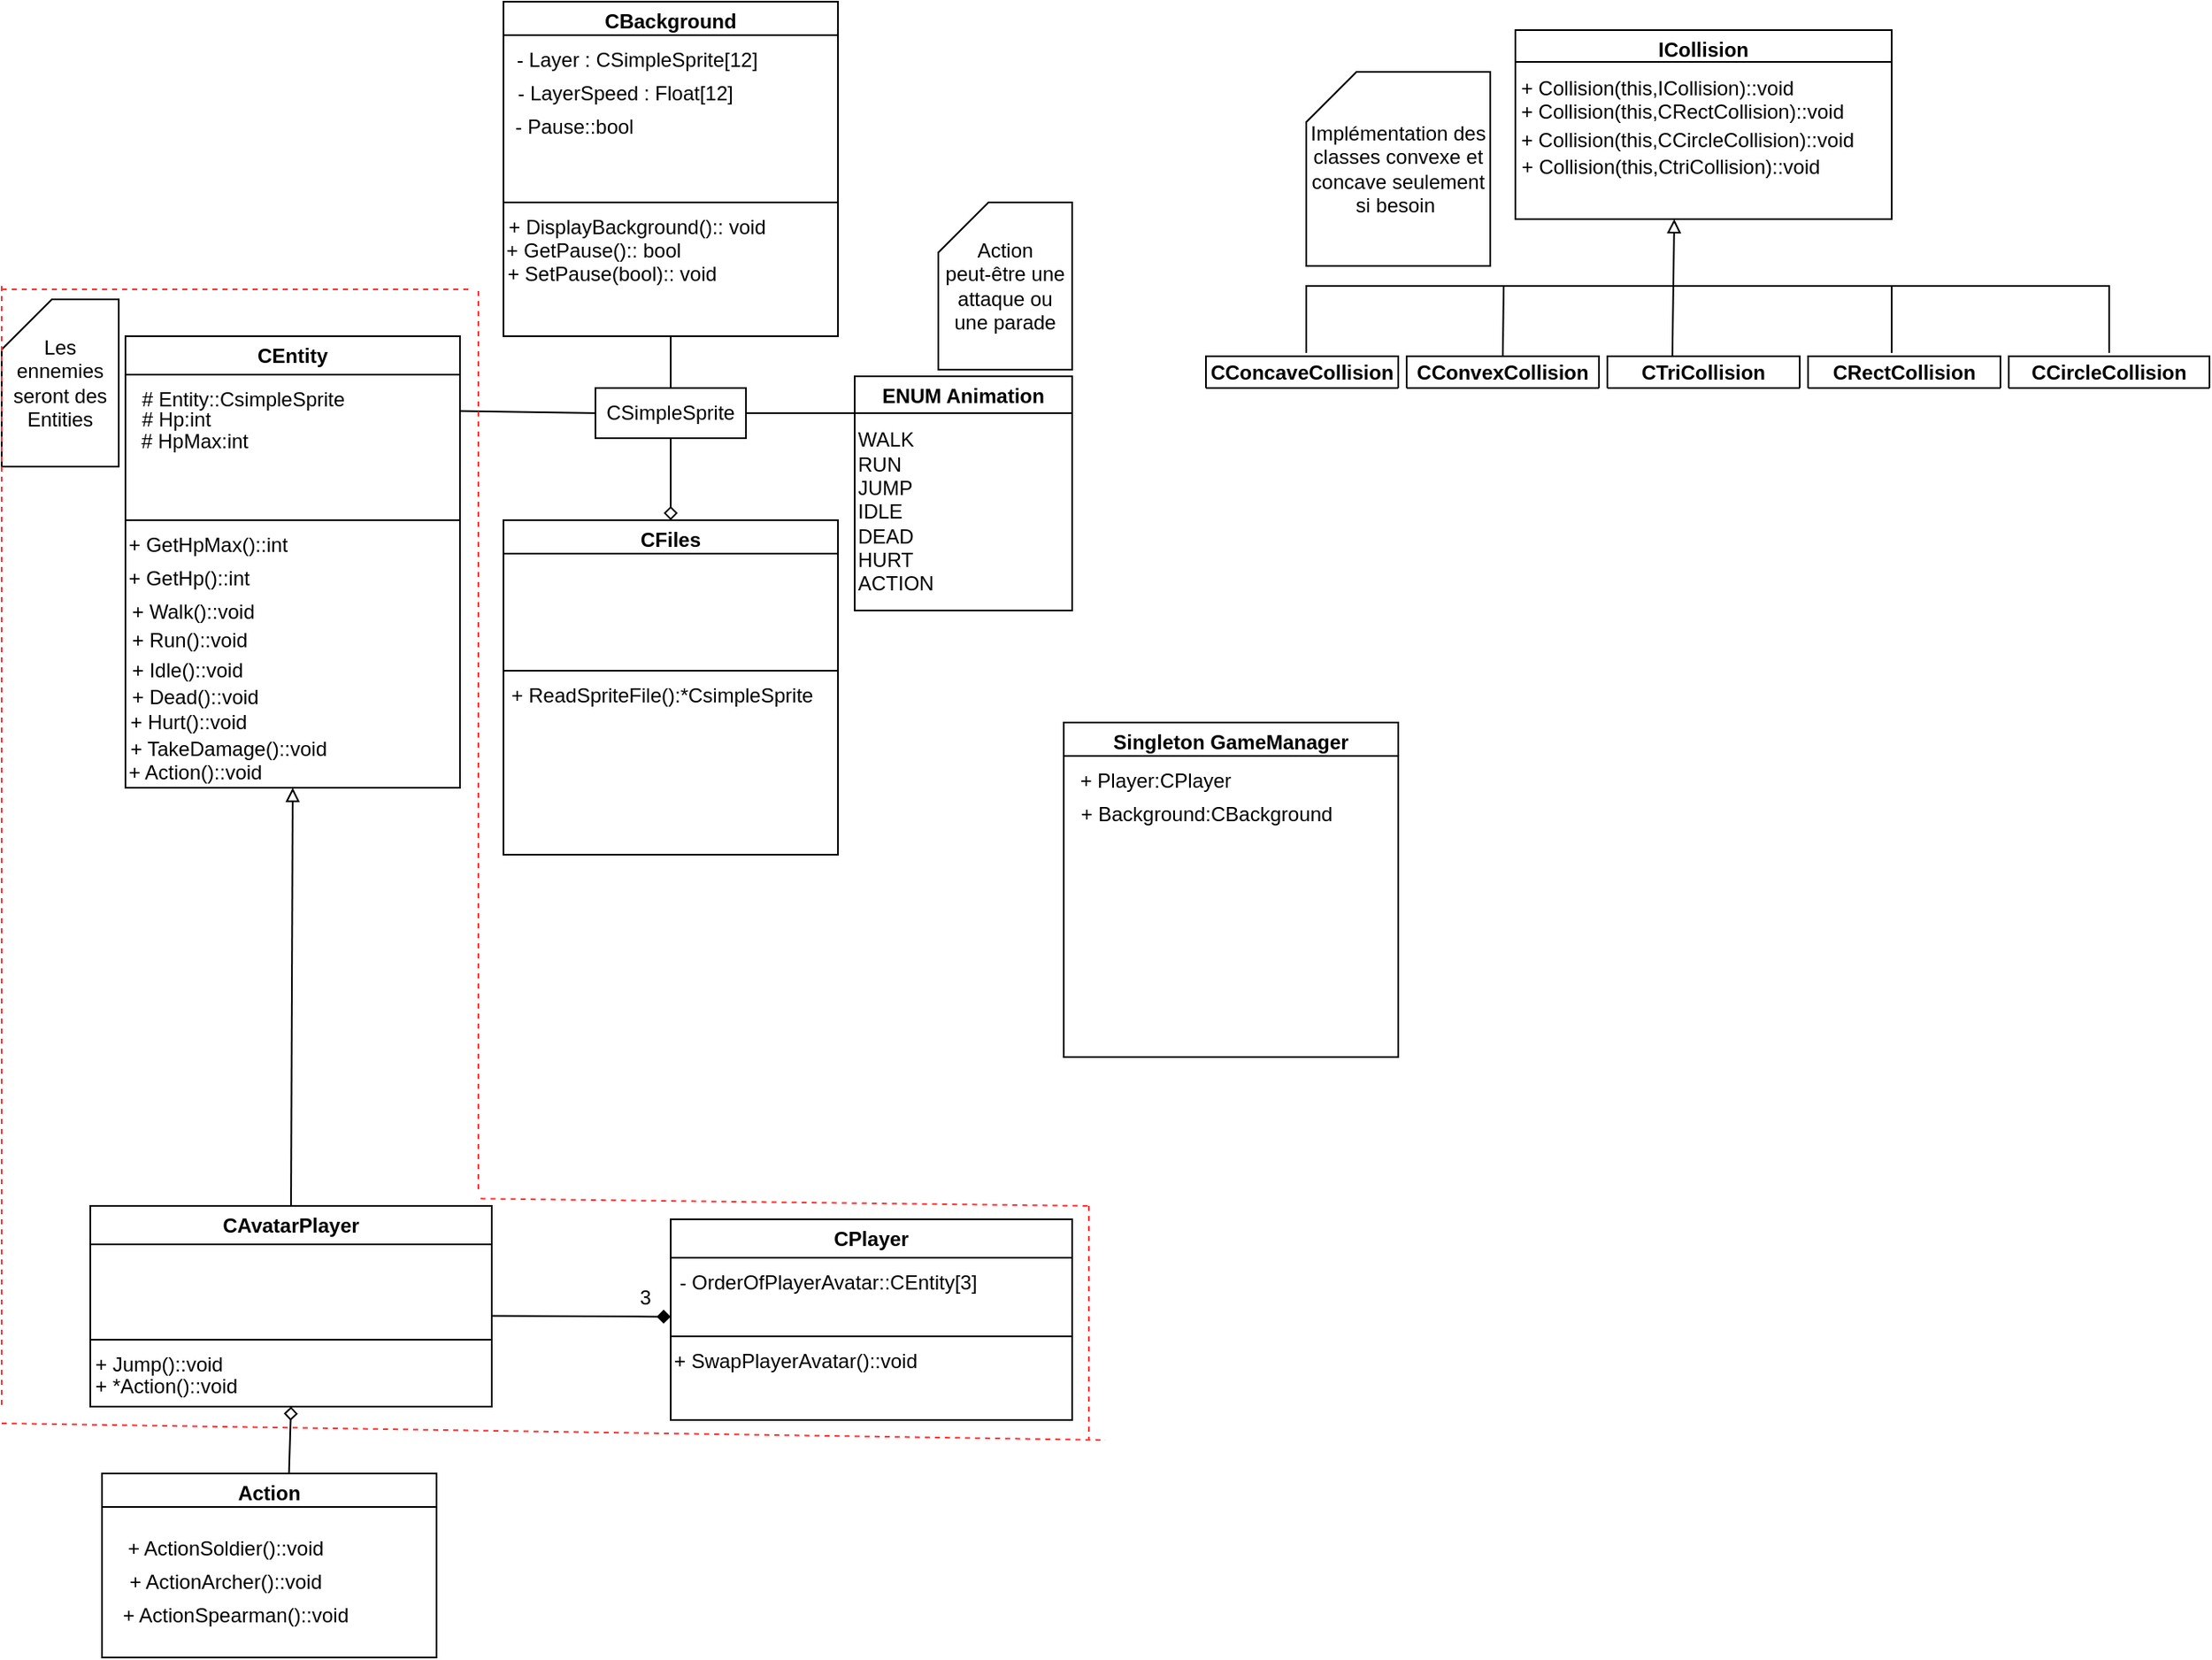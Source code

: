 <mxfile version="22.0.8" type="device">
  <diagram name="Page-1" id="J5I8JMpo1Fss3Qn1M1Y3">
    <mxGraphModel dx="968" dy="1716" grid="1" gridSize="10" guides="1" tooltips="1" connect="1" arrows="1" fold="1" page="1" pageScale="1" pageWidth="827" pageHeight="1169" math="0" shadow="0">
      <root>
        <mxCell id="0" />
        <mxCell id="1" parent="0" />
        <mxCell id="0VWpUCWm_R2JJIhTL1LI-3" value="CSimpleSprite" style="rounded=0;whiteSpace=wrap;html=1;" parent="1" vertex="1">
          <mxGeometry x="535" y="41" width="90" height="30" as="geometry" />
        </mxCell>
        <mxCell id="0VWpUCWm_R2JJIhTL1LI-5" value="CPlayer" style="swimlane;whiteSpace=wrap;html=1;" parent="1" vertex="1">
          <mxGeometry x="580" y="538" width="240" height="120" as="geometry">
            <mxRectangle x="290" y="181" width="90" height="30" as="alternateBounds" />
          </mxGeometry>
        </mxCell>
        <mxCell id="0VWpUCWm_R2JJIhTL1LI-7" value="" style="whiteSpace=wrap;html=1;align=left;" parent="0VWpUCWm_R2JJIhTL1LI-5" vertex="1">
          <mxGeometry y="23" width="240" height="47" as="geometry" />
        </mxCell>
        <mxCell id="0VWpUCWm_R2JJIhTL1LI-15" value="" style="whiteSpace=wrap;html=1;align=left;" parent="0VWpUCWm_R2JJIhTL1LI-5" vertex="1">
          <mxGeometry y="70" width="240" height="50" as="geometry" />
        </mxCell>
        <mxCell id="0VWpUCWm_R2JJIhTL1LI-55" value="&amp;nbsp;- OrderOfPlayerAvatar::CEntity[3]" style="text;html=1;strokeColor=none;fillColor=none;align=left;verticalAlign=middle;whiteSpace=wrap;rounded=0;" parent="0VWpUCWm_R2JJIhTL1LI-5" vertex="1">
          <mxGeometry y="23" width="230" height="30" as="geometry" />
        </mxCell>
        <mxCell id="0VWpUCWm_R2JJIhTL1LI-63" value="+ SwapPlayerAvatar()::void" style="text;html=1;strokeColor=none;fillColor=none;align=left;verticalAlign=middle;whiteSpace=wrap;rounded=0;" parent="0VWpUCWm_R2JJIhTL1LI-5" vertex="1">
          <mxGeometry y="70" width="200" height="30" as="geometry" />
        </mxCell>
        <mxCell id="0VWpUCWm_R2JJIhTL1LI-12" value="ENUM Animation" style="swimlane;whiteSpace=wrap;html=1;" parent="1" vertex="1">
          <mxGeometry x="690" y="34" width="130" height="140" as="geometry" />
        </mxCell>
        <mxCell id="0VWpUCWm_R2JJIhTL1LI-13" value="WALK&lt;br&gt;RUN&lt;br&gt;JUMP&lt;br&gt;IDLE&lt;br&gt;DEAD&lt;br&gt;HURT&lt;br&gt;ACTION" style="whiteSpace=wrap;html=1;align=left;" parent="0VWpUCWm_R2JJIhTL1LI-12" vertex="1">
          <mxGeometry y="22" width="130" height="118" as="geometry" />
        </mxCell>
        <mxCell id="0VWpUCWm_R2JJIhTL1LI-32" value="CAvatarPlayer" style="swimlane;whiteSpace=wrap;html=1;startSize=23;" parent="1" vertex="1">
          <mxGeometry x="233" y="530" width="240" height="120" as="geometry">
            <mxRectangle x="290" y="181" width="90" height="30" as="alternateBounds" />
          </mxGeometry>
        </mxCell>
        <mxCell id="0VWpUCWm_R2JJIhTL1LI-33" value="" style="whiteSpace=wrap;html=1;align=left;" parent="0VWpUCWm_R2JJIhTL1LI-32" vertex="1">
          <mxGeometry y="23" width="240" height="57" as="geometry" />
        </mxCell>
        <mxCell id="0VWpUCWm_R2JJIhTL1LI-35" value="" style="whiteSpace=wrap;html=1;align=left;" parent="0VWpUCWm_R2JJIhTL1LI-32" vertex="1">
          <mxGeometry y="80" width="240" height="40" as="geometry" />
        </mxCell>
        <mxCell id="0VWpUCWm_R2JJIhTL1LI-61" value="+ Jump()::void" style="text;html=1;strokeColor=none;fillColor=none;align=left;verticalAlign=middle;whiteSpace=wrap;rounded=0;" parent="0VWpUCWm_R2JJIhTL1LI-32" vertex="1">
          <mxGeometry x="1" y="80" width="88" height="30" as="geometry" />
        </mxCell>
        <mxCell id="0VWpUCWm_R2JJIhTL1LI-64" value="+ *Action()::void" style="text;html=1;strokeColor=none;fillColor=none;align=left;verticalAlign=middle;whiteSpace=wrap;rounded=0;" parent="0VWpUCWm_R2JJIhTL1LI-32" vertex="1">
          <mxGeometry x="1" y="93" width="88" height="30" as="geometry" />
        </mxCell>
        <mxCell id="0VWpUCWm_R2JJIhTL1LI-41" value="CEntity" style="swimlane;whiteSpace=wrap;html=1;" parent="1" vertex="1">
          <mxGeometry x="254" y="10" width="200" height="200" as="geometry" />
        </mxCell>
        <mxCell id="0VWpUCWm_R2JJIhTL1LI-42" value="" style="whiteSpace=wrap;html=1;" parent="0VWpUCWm_R2JJIhTL1LI-41" vertex="1">
          <mxGeometry y="23" width="200" height="87" as="geometry" />
        </mxCell>
        <mxCell id="0VWpUCWm_R2JJIhTL1LI-46" value="# Entity::CsimpleSprite" style="text;html=1;align=center;verticalAlign=middle;resizable=0;points=[];autosize=1;strokeColor=none;fillColor=none;" parent="0VWpUCWm_R2JJIhTL1LI-41" vertex="1">
          <mxGeometry y="23" width="140" height="30" as="geometry" />
        </mxCell>
        <mxCell id="0VWpUCWm_R2JJIhTL1LI-43" value="" style="whiteSpace=wrap;html=1;" parent="1" vertex="1">
          <mxGeometry x="254" y="120" width="200" height="160" as="geometry" />
        </mxCell>
        <mxCell id="0VWpUCWm_R2JJIhTL1LI-44" value="# Hp:int" style="text;html=1;align=center;verticalAlign=middle;resizable=0;points=[];autosize=1;strokeColor=none;fillColor=none;" parent="1" vertex="1">
          <mxGeometry x="254" y="45" width="60" height="30" as="geometry" />
        </mxCell>
        <mxCell id="0VWpUCWm_R2JJIhTL1LI-45" value="# HpMax:int" style="text;html=1;align=center;verticalAlign=middle;resizable=0;points=[];autosize=1;strokeColor=none;fillColor=none;" parent="1" vertex="1">
          <mxGeometry x="250" y="58" width="90" height="30" as="geometry" />
        </mxCell>
        <mxCell id="0VWpUCWm_R2JJIhTL1LI-47" value="+ GetHpMax()::int" style="text;html=1;strokeColor=none;fillColor=none;align=left;verticalAlign=middle;whiteSpace=wrap;rounded=0;" parent="1" vertex="1">
          <mxGeometry x="254" y="120" width="200" height="30" as="geometry" />
        </mxCell>
        <mxCell id="0VWpUCWm_R2JJIhTL1LI-48" value="+ GetHp()::int" style="text;html=1;strokeColor=none;fillColor=none;align=left;verticalAlign=middle;whiteSpace=wrap;rounded=0;" parent="1" vertex="1">
          <mxGeometry x="254" y="140" width="200" height="30" as="geometry" />
        </mxCell>
        <mxCell id="0VWpUCWm_R2JJIhTL1LI-49" value="+ Walk()::void" style="text;html=1;strokeColor=none;fillColor=none;align=left;verticalAlign=middle;whiteSpace=wrap;rounded=0;" parent="1" vertex="1">
          <mxGeometry x="256" y="160" width="88" height="30" as="geometry" />
        </mxCell>
        <mxCell id="0VWpUCWm_R2JJIhTL1LI-50" value="+ Run()::void" style="text;html=1;strokeColor=none;fillColor=none;align=left;verticalAlign=middle;whiteSpace=wrap;rounded=0;" parent="1" vertex="1">
          <mxGeometry x="256" y="177" width="88" height="30" as="geometry" />
        </mxCell>
        <mxCell id="0VWpUCWm_R2JJIhTL1LI-51" value="+ Idle()::void" style="text;html=1;strokeColor=none;fillColor=none;align=left;verticalAlign=middle;whiteSpace=wrap;rounded=0;" parent="1" vertex="1">
          <mxGeometry x="256" y="195" width="88" height="30" as="geometry" />
        </mxCell>
        <mxCell id="0VWpUCWm_R2JJIhTL1LI-52" value="+ Dead()::void" style="text;html=1;strokeColor=none;fillColor=none;align=left;verticalAlign=middle;whiteSpace=wrap;rounded=0;" parent="1" vertex="1">
          <mxGeometry x="256" y="211" width="88" height="30" as="geometry" />
        </mxCell>
        <mxCell id="0VWpUCWm_R2JJIhTL1LI-53" value="+ Hurt()::void" style="text;html=1;strokeColor=none;fillColor=none;align=left;verticalAlign=middle;whiteSpace=wrap;rounded=0;" parent="1" vertex="1">
          <mxGeometry x="255" y="226" width="88" height="30" as="geometry" />
        </mxCell>
        <mxCell id="0VWpUCWm_R2JJIhTL1LI-60" value="+ TakeDamage()::void" style="text;html=1;strokeColor=none;fillColor=none;align=left;verticalAlign=middle;whiteSpace=wrap;rounded=0;" parent="1" vertex="1">
          <mxGeometry x="255" y="242" width="125" height="30" as="geometry" />
        </mxCell>
        <mxCell id="0VWpUCWm_R2JJIhTL1LI-70" value="+ Action()::void" style="text;html=1;strokeColor=none;fillColor=none;align=left;verticalAlign=middle;whiteSpace=wrap;rounded=0;" parent="1" vertex="1">
          <mxGeometry x="254" y="256" width="88" height="30" as="geometry" />
        </mxCell>
        <mxCell id="0VWpUCWm_R2JJIhTL1LI-71" value="" style="endArrow=block;html=1;rounded=0;entryX=0.5;entryY=1;entryDx=0;entryDy=0;exitX=0.5;exitY=0;exitDx=0;exitDy=0;endFill=0;" parent="1" source="0VWpUCWm_R2JJIhTL1LI-32" target="0VWpUCWm_R2JJIhTL1LI-43" edge="1">
          <mxGeometry width="50" height="50" relative="1" as="geometry">
            <mxPoint x="390" y="350" as="sourcePoint" />
            <mxPoint x="440" y="300" as="targetPoint" />
          </mxGeometry>
        </mxCell>
        <mxCell id="0VWpUCWm_R2JJIhTL1LI-72" value="" style="endArrow=diamond;html=1;rounded=0;exitX=1;exitY=0.75;exitDx=0;exitDy=0;entryX=0;entryY=0.75;entryDx=0;entryDy=0;endFill=1;" parent="1" source="0VWpUCWm_R2JJIhTL1LI-33" target="0VWpUCWm_R2JJIhTL1LI-7" edge="1">
          <mxGeometry width="50" height="50" relative="1" as="geometry">
            <mxPoint x="500" y="610" as="sourcePoint" />
            <mxPoint x="550" y="560" as="targetPoint" />
          </mxGeometry>
        </mxCell>
        <mxCell id="0VWpUCWm_R2JJIhTL1LI-73" value="3" style="text;html=1;strokeColor=none;fillColor=none;align=center;verticalAlign=middle;whiteSpace=wrap;rounded=0;" parent="1" vertex="1">
          <mxGeometry x="535" y="570" width="60" height="30" as="geometry" />
        </mxCell>
        <mxCell id="0VWpUCWm_R2JJIhTL1LI-74" value="" style="endArrow=none;html=1;rounded=0;entryX=0;entryY=0.5;entryDx=0;entryDy=0;exitX=1;exitY=0.25;exitDx=0;exitDy=0;" parent="1" source="0VWpUCWm_R2JJIhTL1LI-42" target="0VWpUCWm_R2JJIhTL1LI-3" edge="1">
          <mxGeometry width="50" height="50" relative="1" as="geometry">
            <mxPoint x="450" y="70" as="sourcePoint" />
            <mxPoint x="560" y="110" as="targetPoint" />
          </mxGeometry>
        </mxCell>
        <mxCell id="0VWpUCWm_R2JJIhTL1LI-75" value="" style="endArrow=none;html=1;rounded=0;exitX=1;exitY=0.5;exitDx=0;exitDy=0;entryX=0;entryY=0;entryDx=0;entryDy=0;" parent="1" source="0VWpUCWm_R2JJIhTL1LI-3" target="0VWpUCWm_R2JJIhTL1LI-13" edge="1">
          <mxGeometry width="50" height="50" relative="1" as="geometry">
            <mxPoint x="630" y="90" as="sourcePoint" />
            <mxPoint x="680" y="40" as="targetPoint" />
          </mxGeometry>
        </mxCell>
        <mxCell id="0VWpUCWm_R2JJIhTL1LI-76" value="Les ennemies seront des Entities" style="shape=card;whiteSpace=wrap;html=1;" parent="1" vertex="1">
          <mxGeometry x="180" y="-12" width="70" height="100" as="geometry" />
        </mxCell>
        <mxCell id="0VWpUCWm_R2JJIhTL1LI-78" value="CFiles" style="swimlane;whiteSpace=wrap;html=1;" parent="1" vertex="1">
          <mxGeometry x="480" y="120" width="200" height="200" as="geometry" />
        </mxCell>
        <mxCell id="0VWpUCWm_R2JJIhTL1LI-79" value="" style="rounded=0;whiteSpace=wrap;html=1;" parent="0VWpUCWm_R2JJIhTL1LI-78" vertex="1">
          <mxGeometry y="20" width="200" height="70" as="geometry" />
        </mxCell>
        <mxCell id="0VWpUCWm_R2JJIhTL1LI-80" value="" style="whiteSpace=wrap;html=1;" parent="0VWpUCWm_R2JJIhTL1LI-78" vertex="1">
          <mxGeometry y="90" width="200" height="110" as="geometry" />
        </mxCell>
        <mxCell id="0VWpUCWm_R2JJIhTL1LI-81" value="+ ReadSpriteFile():*CsimpleSprite" style="text;html=1;strokeColor=none;fillColor=none;align=center;verticalAlign=middle;whiteSpace=wrap;rounded=0;" parent="0VWpUCWm_R2JJIhTL1LI-78" vertex="1">
          <mxGeometry y="90" width="190" height="30" as="geometry" />
        </mxCell>
        <mxCell id="0VWpUCWm_R2JJIhTL1LI-82" value="" style="endArrow=diamond;html=1;rounded=0;entryX=0.5;entryY=0;entryDx=0;entryDy=0;exitX=0.5;exitY=1;exitDx=0;exitDy=0;endFill=0;" parent="1" source="0VWpUCWm_R2JJIhTL1LI-3" target="0VWpUCWm_R2JJIhTL1LI-78" edge="1">
          <mxGeometry width="50" height="50" relative="1" as="geometry">
            <mxPoint x="540" y="150" as="sourcePoint" />
            <mxPoint x="590" y="100" as="targetPoint" />
          </mxGeometry>
        </mxCell>
        <mxCell id="0VWpUCWm_R2JJIhTL1LI-83" value="Singleton GameManager" style="swimlane;whiteSpace=wrap;html=1;" parent="1" vertex="1">
          <mxGeometry x="815" y="241" width="200" height="200" as="geometry" />
        </mxCell>
        <mxCell id="0VWpUCWm_R2JJIhTL1LI-84" value="" style="whiteSpace=wrap;html=1;" parent="0VWpUCWm_R2JJIhTL1LI-83" vertex="1">
          <mxGeometry y="20" width="200" height="180" as="geometry" />
        </mxCell>
        <mxCell id="0VWpUCWm_R2JJIhTL1LI-85" value="+ Player:CPlayer" style="text;html=1;strokeColor=none;fillColor=none;align=center;verticalAlign=middle;whiteSpace=wrap;rounded=0;" parent="0VWpUCWm_R2JJIhTL1LI-83" vertex="1">
          <mxGeometry y="20" width="110" height="30" as="geometry" />
        </mxCell>
        <mxCell id="xN__SMMDGQALjm_YiUyy-16" value="+ Background:CBackground" style="text;html=1;strokeColor=none;fillColor=none;align=center;verticalAlign=middle;whiteSpace=wrap;rounded=0;" vertex="1" parent="0VWpUCWm_R2JJIhTL1LI-83">
          <mxGeometry y="40" width="171" height="30" as="geometry" />
        </mxCell>
        <mxCell id="xN__SMMDGQALjm_YiUyy-3" value="Action peut-être une attaque ou une parade" style="shape=card;whiteSpace=wrap;html=1;" vertex="1" parent="1">
          <mxGeometry x="740" y="-70" width="80" height="100" as="geometry" />
        </mxCell>
        <mxCell id="xN__SMMDGQALjm_YiUyy-4" value="CBackground" style="swimlane;whiteSpace=wrap;html=1;" vertex="1" parent="1">
          <mxGeometry x="480" y="-190" width="200" height="200" as="geometry" />
        </mxCell>
        <mxCell id="xN__SMMDGQALjm_YiUyy-5" value="" style="whiteSpace=wrap;html=1;" vertex="1" parent="xN__SMMDGQALjm_YiUyy-4">
          <mxGeometry y="20" width="200" height="100" as="geometry" />
        </mxCell>
        <mxCell id="xN__SMMDGQALjm_YiUyy-7" value="" style="whiteSpace=wrap;html=1;" vertex="1" parent="xN__SMMDGQALjm_YiUyy-4">
          <mxGeometry y="120" width="200" height="80" as="geometry" />
        </mxCell>
        <mxCell id="xN__SMMDGQALjm_YiUyy-13" value="- Layer : CSimpleSprite[12]" style="text;html=1;strokeColor=none;fillColor=none;align=center;verticalAlign=middle;whiteSpace=wrap;rounded=0;" vertex="1" parent="xN__SMMDGQALjm_YiUyy-4">
          <mxGeometry y="20" width="160" height="30" as="geometry" />
        </mxCell>
        <mxCell id="xN__SMMDGQALjm_YiUyy-14" value="- LayerSpeed : Float[12]" style="text;html=1;strokeColor=none;fillColor=none;align=center;verticalAlign=middle;whiteSpace=wrap;rounded=0;" vertex="1" parent="xN__SMMDGQALjm_YiUyy-4">
          <mxGeometry x="-2" y="40" width="150" height="30" as="geometry" />
        </mxCell>
        <mxCell id="xN__SMMDGQALjm_YiUyy-15" value="+ DisplayBackground():: void" style="text;html=1;strokeColor=none;fillColor=none;align=center;verticalAlign=middle;whiteSpace=wrap;rounded=0;" vertex="1" parent="xN__SMMDGQALjm_YiUyy-4">
          <mxGeometry y="120" width="160" height="30" as="geometry" />
        </mxCell>
        <mxCell id="xN__SMMDGQALjm_YiUyy-8" value="" style="endArrow=none;html=1;rounded=0;exitX=0.5;exitY=0;exitDx=0;exitDy=0;entryX=0.5;entryY=1;entryDx=0;entryDy=0;" edge="1" parent="1" source="0VWpUCWm_R2JJIhTL1LI-3" target="xN__SMMDGQALjm_YiUyy-7">
          <mxGeometry width="50" height="50" relative="1" as="geometry">
            <mxPoint x="560" y="-60" as="sourcePoint" />
            <mxPoint x="610" y="-110" as="targetPoint" />
          </mxGeometry>
        </mxCell>
        <mxCell id="xN__SMMDGQALjm_YiUyy-17" value="- Pause::bool" style="text;html=1;strokeColor=none;fillColor=none;align=center;verticalAlign=middle;whiteSpace=wrap;rounded=0;" vertex="1" parent="1">
          <mxGeometry x="475" y="-130" width="95" height="30" as="geometry" />
        </mxCell>
        <mxCell id="xN__SMMDGQALjm_YiUyy-18" value="+ GetPause():: bool" style="text;html=1;strokeColor=none;fillColor=none;align=center;verticalAlign=middle;whiteSpace=wrap;rounded=0;" vertex="1" parent="1">
          <mxGeometry x="454" y="-56" width="160" height="30" as="geometry" />
        </mxCell>
        <mxCell id="xN__SMMDGQALjm_YiUyy-19" value="+ SetPause(bool):: void" style="text;html=1;strokeColor=none;fillColor=none;align=center;verticalAlign=middle;whiteSpace=wrap;rounded=0;" vertex="1" parent="1">
          <mxGeometry x="465" y="-42" width="160" height="30" as="geometry" />
        </mxCell>
        <mxCell id="xN__SMMDGQALjm_YiUyy-24" value="" style="endArrow=none;dashed=1;html=1;rounded=0;strokeColor=#FF3333;" edge="1" parent="1">
          <mxGeometry width="50" height="50" relative="1" as="geometry">
            <mxPoint x="180" y="-18" as="sourcePoint" />
            <mxPoint x="460" y="-18" as="targetPoint" />
          </mxGeometry>
        </mxCell>
        <mxCell id="xN__SMMDGQALjm_YiUyy-25" value="" style="endArrow=none;dashed=1;html=1;rounded=0;strokeColor=#FF3333;" edge="1" parent="1">
          <mxGeometry width="50" height="50" relative="1" as="geometry">
            <mxPoint x="180" y="-20" as="sourcePoint" />
            <mxPoint x="180" y="650" as="targetPoint" />
          </mxGeometry>
        </mxCell>
        <mxCell id="xN__SMMDGQALjm_YiUyy-26" value="" style="endArrow=none;dashed=1;html=1;rounded=0;strokeColor=#FF3333;entryX=0;entryY=0.75;entryDx=0;entryDy=0;" edge="1" parent="1" target="xN__SMMDGQALjm_YiUyy-19">
          <mxGeometry width="50" height="50" relative="1" as="geometry">
            <mxPoint x="465" y="520" as="sourcePoint" />
            <mxPoint x="470" y="-8" as="targetPoint" />
          </mxGeometry>
        </mxCell>
        <mxCell id="xN__SMMDGQALjm_YiUyy-27" value="" style="endArrow=none;dashed=1;html=1;rounded=0;strokeColor=#FF3333;exitX=0.972;exitY=-0.036;exitDx=0;exitDy=0;exitPerimeter=0;" edge="1" parent="1" source="0VWpUCWm_R2JJIhTL1LI-32">
          <mxGeometry width="50" height="50" relative="1" as="geometry">
            <mxPoint x="470" y="520" as="sourcePoint" />
            <mxPoint x="830" y="530" as="targetPoint" />
          </mxGeometry>
        </mxCell>
        <mxCell id="xN__SMMDGQALjm_YiUyy-28" value="" style="endArrow=none;dashed=1;html=1;rounded=0;strokeColor=#FF3333;" edge="1" parent="1">
          <mxGeometry width="50" height="50" relative="1" as="geometry">
            <mxPoint x="180" y="660" as="sourcePoint" />
            <mxPoint x="840" y="670" as="targetPoint" />
          </mxGeometry>
        </mxCell>
        <mxCell id="xN__SMMDGQALjm_YiUyy-29" value="" style="endArrow=none;dashed=1;html=1;rounded=0;strokeColor=#FF3333;" edge="1" parent="1">
          <mxGeometry width="50" height="50" relative="1" as="geometry">
            <mxPoint x="830" y="530" as="sourcePoint" />
            <mxPoint x="830" y="670" as="targetPoint" />
          </mxGeometry>
        </mxCell>
        <mxCell id="xN__SMMDGQALjm_YiUyy-52" value="ICollision" style="swimlane;whiteSpace=wrap;html=1;" vertex="1" parent="1">
          <mxGeometry x="1085" y="-173" width="225" height="113" as="geometry" />
        </mxCell>
        <mxCell id="xN__SMMDGQALjm_YiUyy-53" value="" style="whiteSpace=wrap;html=1;" vertex="1" parent="1">
          <mxGeometry x="1085" y="-154" width="225" height="94" as="geometry" />
        </mxCell>
        <mxCell id="xN__SMMDGQALjm_YiUyy-56" value="+ Collision(this,ICollision)::void" style="text;html=1;strokeColor=none;fillColor=none;align=center;verticalAlign=middle;whiteSpace=wrap;rounded=0;" vertex="1" parent="1">
          <mxGeometry x="1080" y="-153" width="180" height="30" as="geometry" />
        </mxCell>
        <mxCell id="xN__SMMDGQALjm_YiUyy-62" value="CCircleCollision" style="swimlane;whiteSpace=wrap;html=1;" vertex="1" parent="1">
          <mxGeometry x="1380" y="22" width="120" height="19" as="geometry" />
        </mxCell>
        <mxCell id="xN__SMMDGQALjm_YiUyy-68" value="+ Collision(this,CRectCollision)::void" style="text;html=1;strokeColor=none;fillColor=none;align=center;verticalAlign=middle;whiteSpace=wrap;rounded=0;" vertex="1" parent="1">
          <mxGeometry x="1085" y="-139" width="200" height="30" as="geometry" />
        </mxCell>
        <mxCell id="xN__SMMDGQALjm_YiUyy-69" value="+ Collision(this,CCircleCollision)::void" style="text;html=1;strokeColor=none;fillColor=none;align=center;verticalAlign=middle;whiteSpace=wrap;rounded=0;" vertex="1" parent="1">
          <mxGeometry x="1085" y="-122" width="206" height="30" as="geometry" />
        </mxCell>
        <mxCell id="xN__SMMDGQALjm_YiUyy-71" value="CRectCollision" style="swimlane;whiteSpace=wrap;html=1;" vertex="1" parent="1">
          <mxGeometry x="1260" y="22" width="115" height="19" as="geometry" />
        </mxCell>
        <mxCell id="xN__SMMDGQALjm_YiUyy-72" value="CTriCollision" style="swimlane;whiteSpace=wrap;html=1;" vertex="1" parent="1">
          <mxGeometry x="1140" y="22" width="115" height="19" as="geometry">
            <mxRectangle x="1140" y="22" width="110" height="30" as="alternateBounds" />
          </mxGeometry>
        </mxCell>
        <mxCell id="xN__SMMDGQALjm_YiUyy-73" value="CConvexCollision" style="swimlane;whiteSpace=wrap;html=1;" vertex="1" parent="1">
          <mxGeometry x="1020" y="22" width="115" height="19" as="geometry">
            <mxRectangle x="1140" y="22" width="110" height="30" as="alternateBounds" />
          </mxGeometry>
        </mxCell>
        <mxCell id="xN__SMMDGQALjm_YiUyy-74" value="CConcaveCollision" style="swimlane;whiteSpace=wrap;html=1;" vertex="1" parent="1">
          <mxGeometry x="900" y="22" width="115" height="19" as="geometry">
            <mxRectangle x="1140" y="22" width="110" height="30" as="alternateBounds" />
          </mxGeometry>
        </mxCell>
        <mxCell id="xN__SMMDGQALjm_YiUyy-75" value="Implémentation des classes convexe et concave seulement si besoin&amp;nbsp;" style="shape=card;whiteSpace=wrap;html=1;" vertex="1" parent="1">
          <mxGeometry x="960" y="-148" width="110" height="116" as="geometry" />
        </mxCell>
        <mxCell id="xN__SMMDGQALjm_YiUyy-76" value="" style="endArrow=block;html=1;rounded=0;exitX=0.338;exitY=-0.013;exitDx=0;exitDy=0;exitPerimeter=0;endFill=0;" edge="1" parent="1" source="xN__SMMDGQALjm_YiUyy-72">
          <mxGeometry width="50" height="50" relative="1" as="geometry">
            <mxPoint x="1130" y="-10" as="sourcePoint" />
            <mxPoint x="1180" y="-60" as="targetPoint" />
          </mxGeometry>
        </mxCell>
        <mxCell id="xN__SMMDGQALjm_YiUyy-77" value="" style="endArrow=none;html=1;rounded=0;" edge="1" parent="1">
          <mxGeometry width="50" height="50" relative="1" as="geometry">
            <mxPoint x="1180" y="-20" as="sourcePoint" />
            <mxPoint x="1440" y="20" as="targetPoint" />
            <Array as="points">
              <mxPoint x="1440" y="-20" />
            </Array>
          </mxGeometry>
        </mxCell>
        <mxCell id="xN__SMMDGQALjm_YiUyy-78" value="" style="endArrow=none;html=1;rounded=0;" edge="1" parent="1">
          <mxGeometry width="50" height="50" relative="1" as="geometry">
            <mxPoint x="1310" y="20" as="sourcePoint" />
            <mxPoint x="1310" y="-20" as="targetPoint" />
          </mxGeometry>
        </mxCell>
        <mxCell id="xN__SMMDGQALjm_YiUyy-79" value="" style="endArrow=none;html=1;rounded=0;" edge="1" parent="1">
          <mxGeometry width="50" height="50" relative="1" as="geometry">
            <mxPoint x="960" y="20" as="sourcePoint" />
            <mxPoint x="1180" y="-20" as="targetPoint" />
            <Array as="points">
              <mxPoint x="960" y="-20" />
            </Array>
          </mxGeometry>
        </mxCell>
        <mxCell id="xN__SMMDGQALjm_YiUyy-80" value="" style="endArrow=none;html=1;rounded=0;exitX=0.5;exitY=0;exitDx=0;exitDy=0;" edge="1" parent="1" source="xN__SMMDGQALjm_YiUyy-73">
          <mxGeometry width="50" height="50" relative="1" as="geometry">
            <mxPoint x="1030" y="40" as="sourcePoint" />
            <mxPoint x="1078" y="-20" as="targetPoint" />
          </mxGeometry>
        </mxCell>
        <mxCell id="xN__SMMDGQALjm_YiUyy-83" value="Action" style="swimlane;whiteSpace=wrap;html=1;" vertex="1" parent="1">
          <mxGeometry x="240" y="690" width="200" height="110" as="geometry" />
        </mxCell>
        <mxCell id="xN__SMMDGQALjm_YiUyy-84" value="" style="whiteSpace=wrap;html=1;" vertex="1" parent="1">
          <mxGeometry x="240" y="710" width="200" height="90" as="geometry" />
        </mxCell>
        <mxCell id="xN__SMMDGQALjm_YiUyy-85" value="+ ActionSoldier()::void" style="text;html=1;strokeColor=none;fillColor=none;align=center;verticalAlign=middle;whiteSpace=wrap;rounded=0;" vertex="1" parent="1">
          <mxGeometry x="250" y="720" width="128" height="30" as="geometry" />
        </mxCell>
        <mxCell id="xN__SMMDGQALjm_YiUyy-86" value="+ ActionArcher()::void" style="text;html=1;strokeColor=none;fillColor=none;align=center;verticalAlign=middle;whiteSpace=wrap;rounded=0;" vertex="1" parent="1">
          <mxGeometry x="250" y="740" width="128" height="30" as="geometry" />
        </mxCell>
        <mxCell id="xN__SMMDGQALjm_YiUyy-87" value="+ ActionSpearman()::void" style="text;html=1;strokeColor=none;fillColor=none;align=center;verticalAlign=middle;whiteSpace=wrap;rounded=0;" vertex="1" parent="1">
          <mxGeometry x="250" y="760" width="140" height="30" as="geometry" />
        </mxCell>
        <mxCell id="xN__SMMDGQALjm_YiUyy-89" value="" style="endArrow=diamond;html=1;rounded=0;entryX=0.5;entryY=1;entryDx=0;entryDy=0;exitX=0.559;exitY=-0.003;exitDx=0;exitDy=0;exitPerimeter=0;endFill=0;" edge="1" parent="1" source="xN__SMMDGQALjm_YiUyy-83" target="0VWpUCWm_R2JJIhTL1LI-35">
          <mxGeometry width="50" height="50" relative="1" as="geometry">
            <mxPoint x="190" y="710" as="sourcePoint" />
            <mxPoint x="240" y="660" as="targetPoint" />
          </mxGeometry>
        </mxCell>
        <mxCell id="xN__SMMDGQALjm_YiUyy-90" value="+ Collision(this,CtriCollision)::void" style="text;html=1;strokeColor=none;fillColor=none;align=center;verticalAlign=middle;whiteSpace=wrap;rounded=0;" vertex="1" parent="1">
          <mxGeometry x="1075" y="-106" width="206" height="30" as="geometry" />
        </mxCell>
      </root>
    </mxGraphModel>
  </diagram>
</mxfile>

